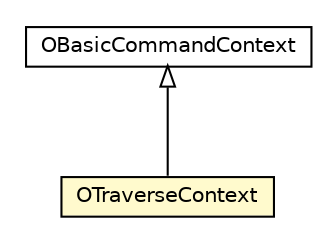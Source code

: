 #!/usr/local/bin/dot
#
# Class diagram 
# Generated by UMLGraph version R5_6-24-gf6e263 (http://www.umlgraph.org/)
#

digraph G {
	edge [fontname="Helvetica",fontsize=10,labelfontname="Helvetica",labelfontsize=10];
	node [fontname="Helvetica",fontsize=10,shape=plaintext];
	nodesep=0.25;
	ranksep=0.5;
	// com.orientechnologies.orient.core.command.OBasicCommandContext
	c4245663 [label=<<table title="com.orientechnologies.orient.core.command.OBasicCommandContext" border="0" cellborder="1" cellspacing="0" cellpadding="2" port="p" href="../OBasicCommandContext.html">
		<tr><td><table border="0" cellspacing="0" cellpadding="1">
<tr><td align="center" balign="center"> OBasicCommandContext </td></tr>
		</table></td></tr>
		</table>>, URL="../OBasicCommandContext.html", fontname="Helvetica", fontcolor="black", fontsize=10.0];
	// com.orientechnologies.orient.core.command.traverse.OTraverseContext
	c4245667 [label=<<table title="com.orientechnologies.orient.core.command.traverse.OTraverseContext" border="0" cellborder="1" cellspacing="0" cellpadding="2" port="p" bgcolor="lemonChiffon" href="./OTraverseContext.html">
		<tr><td><table border="0" cellspacing="0" cellpadding="1">
<tr><td align="center" balign="center"> OTraverseContext </td></tr>
		</table></td></tr>
		</table>>, URL="./OTraverseContext.html", fontname="Helvetica", fontcolor="black", fontsize=10.0];
	//com.orientechnologies.orient.core.command.traverse.OTraverseContext extends com.orientechnologies.orient.core.command.OBasicCommandContext
	c4245663:p -> c4245667:p [dir=back,arrowtail=empty];
}

